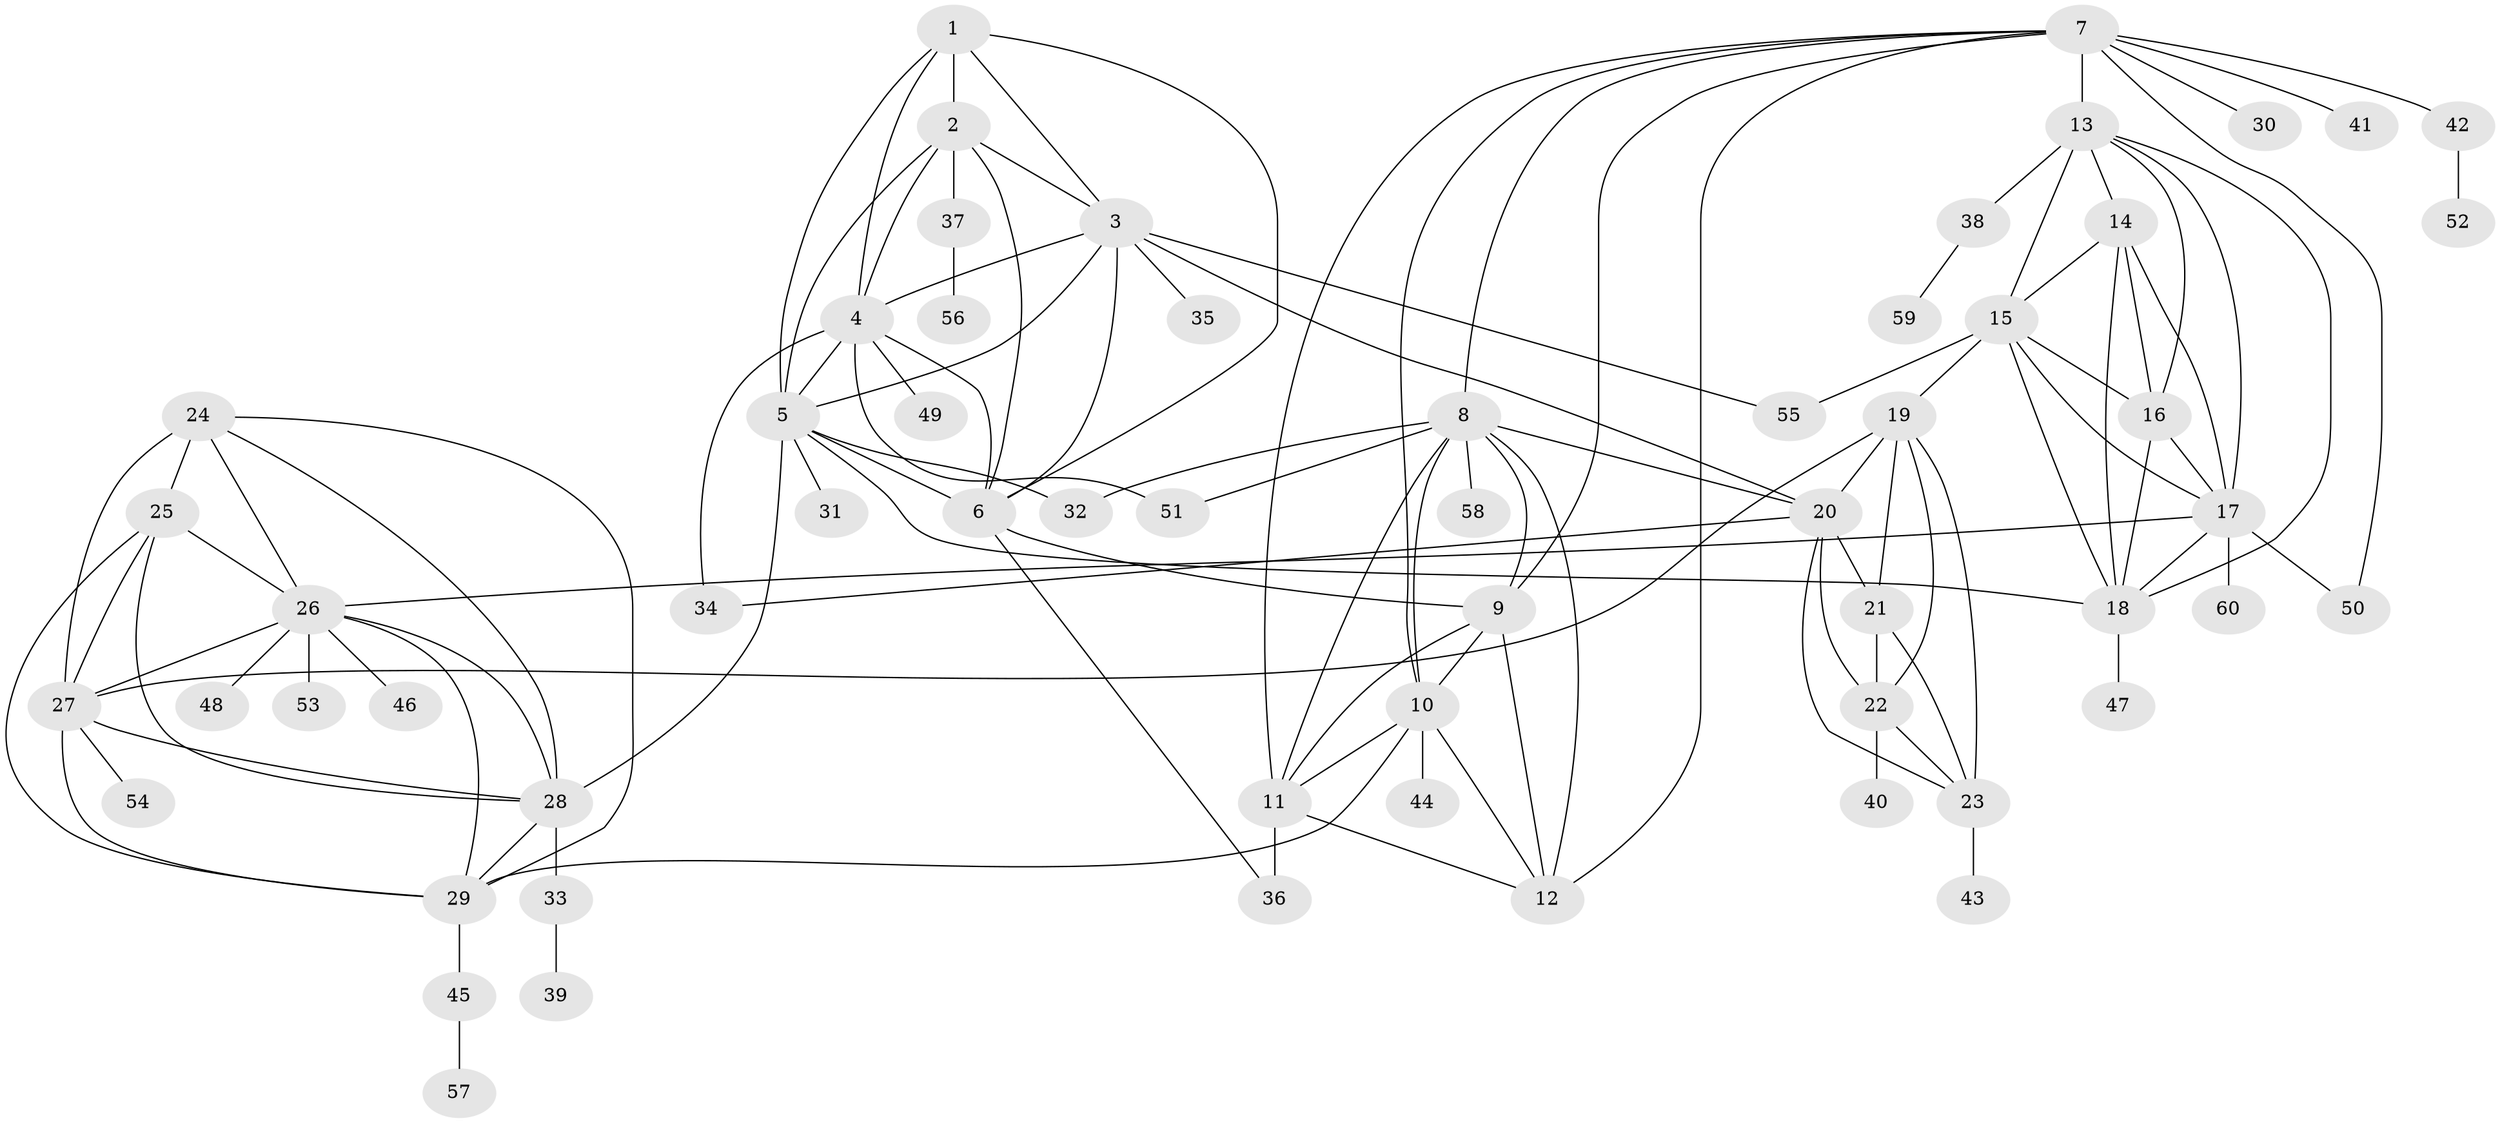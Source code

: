 // original degree distribution, {6: 0.05, 7: 0.05, 9: 0.05, 12: 0.008333333333333333, 8: 0.05, 15: 0.008333333333333333, 11: 0.016666666666666666, 5: 0.008333333333333333, 10: 0.008333333333333333, 2: 0.16666666666666666, 1: 0.5416666666666666, 3: 0.041666666666666664}
// Generated by graph-tools (version 1.1) at 2025/37/03/09/25 02:37:27]
// undirected, 60 vertices, 117 edges
graph export_dot {
graph [start="1"]
  node [color=gray90,style=filled];
  1;
  2;
  3;
  4;
  5;
  6;
  7;
  8;
  9;
  10;
  11;
  12;
  13;
  14;
  15;
  16;
  17;
  18;
  19;
  20;
  21;
  22;
  23;
  24;
  25;
  26;
  27;
  28;
  29;
  30;
  31;
  32;
  33;
  34;
  35;
  36;
  37;
  38;
  39;
  40;
  41;
  42;
  43;
  44;
  45;
  46;
  47;
  48;
  49;
  50;
  51;
  52;
  53;
  54;
  55;
  56;
  57;
  58;
  59;
  60;
  1 -- 2 [weight=1.0];
  1 -- 3 [weight=1.0];
  1 -- 4 [weight=1.0];
  1 -- 5 [weight=1.0];
  1 -- 6 [weight=1.0];
  2 -- 3 [weight=1.0];
  2 -- 4 [weight=1.0];
  2 -- 5 [weight=1.0];
  2 -- 6 [weight=1.0];
  2 -- 37 [weight=1.0];
  3 -- 4 [weight=1.0];
  3 -- 5 [weight=1.0];
  3 -- 6 [weight=1.0];
  3 -- 20 [weight=1.0];
  3 -- 35 [weight=1.0];
  3 -- 55 [weight=1.0];
  4 -- 5 [weight=1.0];
  4 -- 6 [weight=1.0];
  4 -- 34 [weight=1.0];
  4 -- 49 [weight=1.0];
  4 -- 51 [weight=1.0];
  5 -- 6 [weight=1.0];
  5 -- 18 [weight=1.0];
  5 -- 28 [weight=1.0];
  5 -- 31 [weight=3.0];
  5 -- 32 [weight=1.0];
  6 -- 9 [weight=1.0];
  6 -- 36 [weight=1.0];
  7 -- 8 [weight=1.0];
  7 -- 9 [weight=1.0];
  7 -- 10 [weight=1.0];
  7 -- 11 [weight=1.0];
  7 -- 12 [weight=1.0];
  7 -- 13 [weight=5.0];
  7 -- 30 [weight=1.0];
  7 -- 41 [weight=1.0];
  7 -- 42 [weight=1.0];
  7 -- 50 [weight=1.0];
  8 -- 9 [weight=1.0];
  8 -- 10 [weight=1.0];
  8 -- 11 [weight=1.0];
  8 -- 12 [weight=1.0];
  8 -- 20 [weight=1.0];
  8 -- 32 [weight=2.0];
  8 -- 51 [weight=1.0];
  8 -- 58 [weight=1.0];
  9 -- 10 [weight=1.0];
  9 -- 11 [weight=1.0];
  9 -- 12 [weight=1.0];
  10 -- 11 [weight=1.0];
  10 -- 12 [weight=1.0];
  10 -- 29 [weight=1.0];
  10 -- 44 [weight=1.0];
  11 -- 12 [weight=1.0];
  11 -- 36 [weight=2.0];
  13 -- 14 [weight=1.0];
  13 -- 15 [weight=1.0];
  13 -- 16 [weight=1.0];
  13 -- 17 [weight=1.0];
  13 -- 18 [weight=1.0];
  13 -- 38 [weight=2.0];
  14 -- 15 [weight=1.0];
  14 -- 16 [weight=1.0];
  14 -- 17 [weight=1.0];
  14 -- 18 [weight=1.0];
  15 -- 16 [weight=1.0];
  15 -- 17 [weight=1.0];
  15 -- 18 [weight=1.0];
  15 -- 19 [weight=1.0];
  15 -- 55 [weight=1.0];
  16 -- 17 [weight=1.0];
  16 -- 18 [weight=1.0];
  17 -- 18 [weight=1.0];
  17 -- 26 [weight=1.0];
  17 -- 50 [weight=1.0];
  17 -- 60 [weight=1.0];
  18 -- 47 [weight=1.0];
  19 -- 20 [weight=2.0];
  19 -- 21 [weight=3.0];
  19 -- 22 [weight=2.0];
  19 -- 23 [weight=2.0];
  19 -- 27 [weight=1.0];
  20 -- 21 [weight=1.0];
  20 -- 22 [weight=1.0];
  20 -- 23 [weight=1.0];
  20 -- 34 [weight=1.0];
  21 -- 22 [weight=1.0];
  21 -- 23 [weight=1.0];
  22 -- 23 [weight=1.0];
  22 -- 40 [weight=3.0];
  23 -- 43 [weight=1.0];
  24 -- 25 [weight=2.0];
  24 -- 26 [weight=1.0];
  24 -- 27 [weight=1.0];
  24 -- 28 [weight=1.0];
  24 -- 29 [weight=1.0];
  25 -- 26 [weight=1.0];
  25 -- 27 [weight=1.0];
  25 -- 28 [weight=1.0];
  25 -- 29 [weight=1.0];
  26 -- 27 [weight=1.0];
  26 -- 28 [weight=1.0];
  26 -- 29 [weight=1.0];
  26 -- 46 [weight=1.0];
  26 -- 48 [weight=1.0];
  26 -- 53 [weight=1.0];
  27 -- 28 [weight=1.0];
  27 -- 29 [weight=1.0];
  27 -- 54 [weight=1.0];
  28 -- 29 [weight=1.0];
  28 -- 33 [weight=4.0];
  29 -- 45 [weight=2.0];
  33 -- 39 [weight=1.0];
  37 -- 56 [weight=1.0];
  38 -- 59 [weight=1.0];
  42 -- 52 [weight=1.0];
  45 -- 57 [weight=1.0];
}
